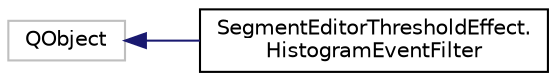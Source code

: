 digraph "Graphical Class Hierarchy"
{
  bgcolor="transparent";
  edge [fontname="Helvetica",fontsize="10",labelfontname="Helvetica",labelfontsize="10"];
  node [fontname="Helvetica",fontsize="10",shape=record];
  rankdir="LR";
  Node816 [label="QObject",height=0.2,width=0.4,color="grey75"];
  Node816 -> Node0 [dir="back",color="midnightblue",fontsize="10",style="solid",fontname="Helvetica"];
  Node0 [label="SegmentEditorThresholdEffect.\lHistogramEventFilter",height=0.2,width=0.4,color="black",URL="$classSegmentEditorThresholdEffect_1_1HistogramEventFilter.html"];
}
